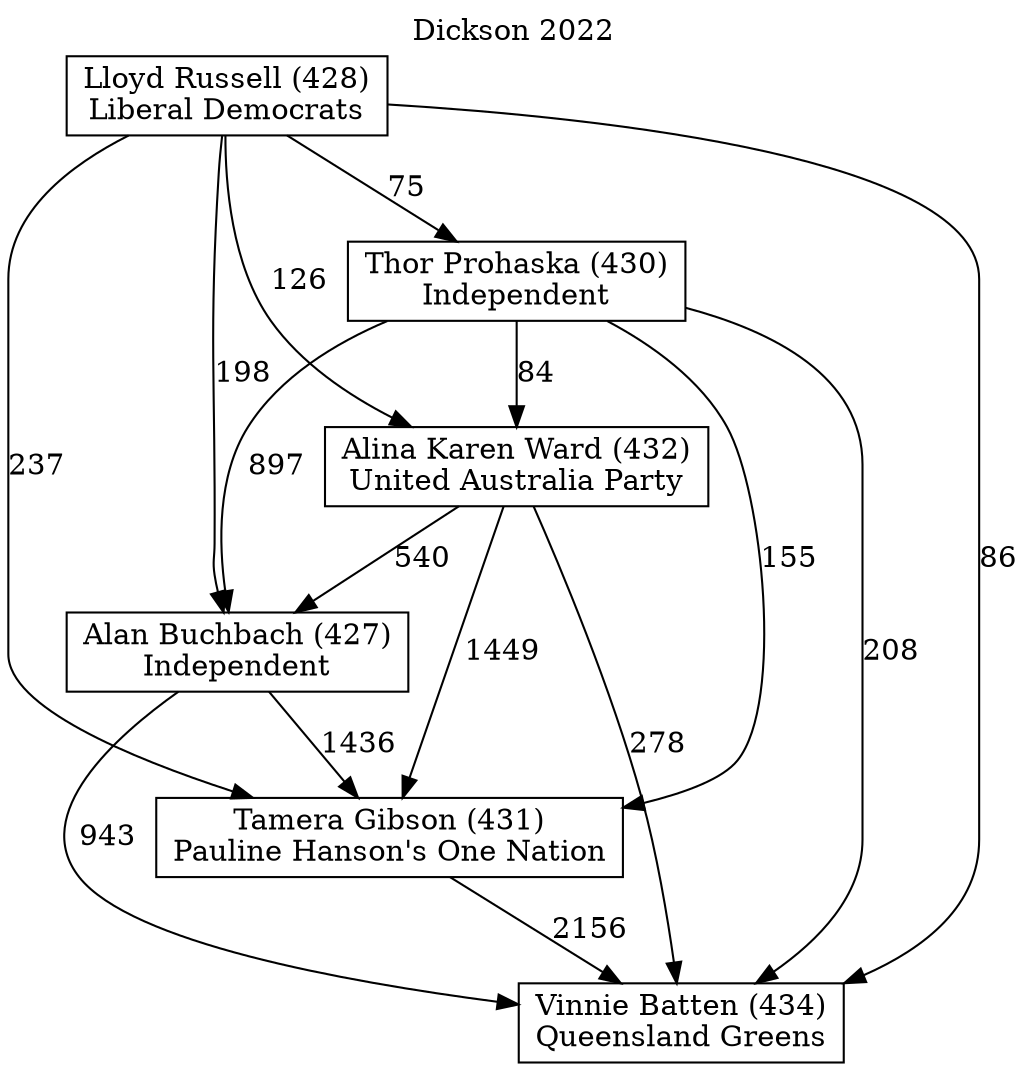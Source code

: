 // House preference flow
digraph "Vinnie Batten (434)_Dickson_2022" {
	graph [label="Dickson 2022" labelloc=t mclimit=10]
	node [shape=box]
	"Alina Karen Ward (432)" [label="Alina Karen Ward (432)
United Australia Party"]
	"Lloyd Russell (428)" [label="Lloyd Russell (428)
Liberal Democrats"]
	"Tamera Gibson (431)" [label="Tamera Gibson (431)
Pauline Hanson's One Nation"]
	"Alan Buchbach (427)" [label="Alan Buchbach (427)
Independent"]
	"Thor Prohaska (430)" [label="Thor Prohaska (430)
Independent"]
	"Vinnie Batten (434)" [label="Vinnie Batten (434)
Queensland Greens"]
	"Lloyd Russell (428)" -> "Vinnie Batten (434)" [label=86]
	"Thor Prohaska (430)" -> "Tamera Gibson (431)" [label=155]
	"Thor Prohaska (430)" -> "Alina Karen Ward (432)" [label=84]
	"Alan Buchbach (427)" -> "Vinnie Batten (434)" [label=943]
	"Thor Prohaska (430)" -> "Alan Buchbach (427)" [label=897]
	"Lloyd Russell (428)" -> "Alan Buchbach (427)" [label=198]
	"Tamera Gibson (431)" -> "Vinnie Batten (434)" [label=2156]
	"Alina Karen Ward (432)" -> "Vinnie Batten (434)" [label=278]
	"Alan Buchbach (427)" -> "Tamera Gibson (431)" [label=1436]
	"Lloyd Russell (428)" -> "Tamera Gibson (431)" [label=237]
	"Alina Karen Ward (432)" -> "Alan Buchbach (427)" [label=540]
	"Lloyd Russell (428)" -> "Alina Karen Ward (432)" [label=126]
	"Thor Prohaska (430)" -> "Vinnie Batten (434)" [label=208]
	"Lloyd Russell (428)" -> "Thor Prohaska (430)" [label=75]
	"Alina Karen Ward (432)" -> "Tamera Gibson (431)" [label=1449]
}
